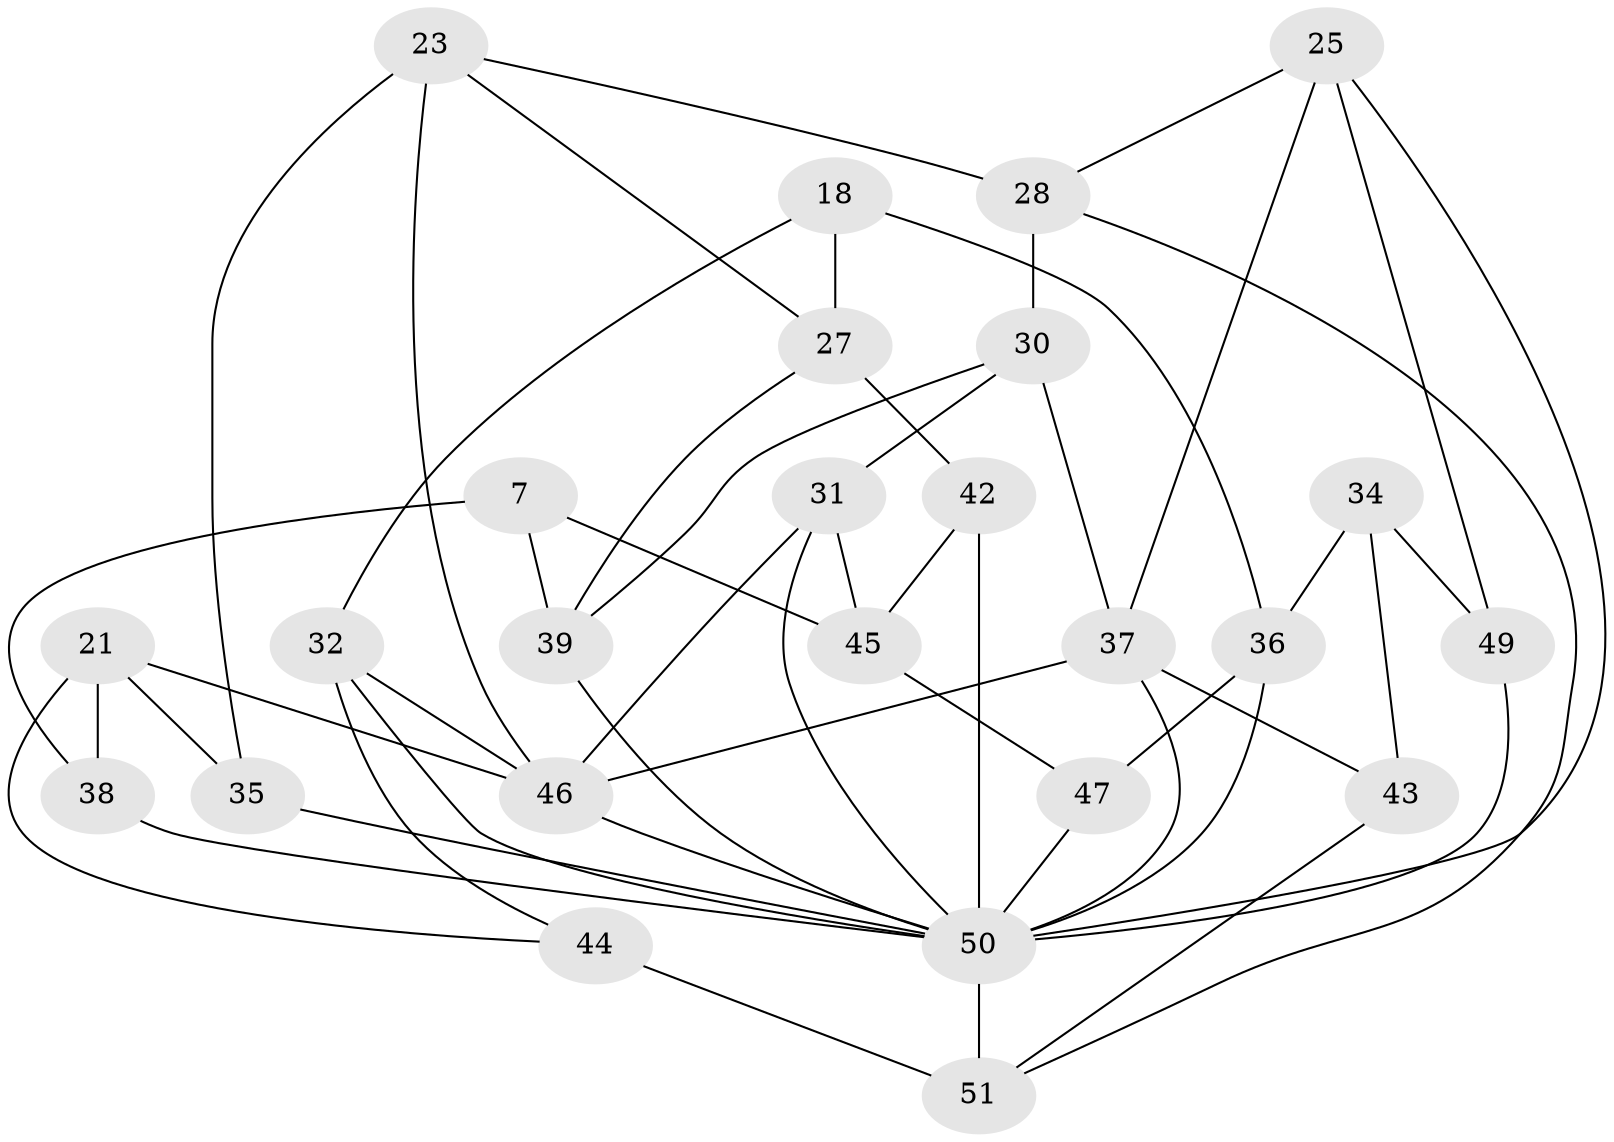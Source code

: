 // original degree distribution, {4: 1.0}
// Generated by graph-tools (version 1.1) at 2025/59/03/09/25 04:59:03]
// undirected, 25 vertices, 51 edges
graph export_dot {
graph [start="1"]
  node [color=gray90,style=filled];
  7;
  18;
  21 [super="+14"];
  23;
  25 [super="+5"];
  27;
  28;
  30;
  31;
  32 [super="+26"];
  34;
  35 [super="+6"];
  36 [super="+16+15"];
  37 [super="+24"];
  38 [super="+1"];
  39;
  42 [super="+29+33"];
  43;
  44;
  45 [super="+9"];
  46 [super="+22"];
  47;
  49;
  50 [super="+12+20+17+48"];
  51 [super="+11"];
  7 -- 39;
  7 -- 38 [weight=2];
  7 -- 45;
  18 -- 36 [weight=2];
  18 -- 27;
  18 -- 32;
  21 -- 44;
  21 -- 38 [weight=2];
  21 -- 35 [weight=2];
  21 -- 46;
  23 -- 27;
  23 -- 35;
  23 -- 46;
  23 -- 28;
  25 -- 49 [weight=2];
  25 -- 28;
  25 -- 37 [weight=2];
  25 -- 50;
  27 -- 39;
  27 -- 42;
  28 -- 30;
  28 -- 51;
  30 -- 39;
  30 -- 31;
  30 -- 37;
  31 -- 50;
  31 -- 46;
  31 -- 45;
  32 -- 46;
  32 -- 44;
  32 -- 50 [weight=3];
  34 -- 49;
  34 -- 36 [weight=2];
  34 -- 43;
  35 -- 50 [weight=3];
  36 -- 47 [weight=2];
  36 -- 50 [weight=2];
  37 -- 43 [weight=2];
  37 -- 50 [weight=2];
  37 -- 46;
  38 -- 50 [weight=2];
  39 -- 50;
  42 -- 50 [weight=6];
  42 -- 45 [weight=3];
  43 -- 51;
  44 -- 51 [weight=2];
  45 -- 47;
  46 -- 50;
  47 -- 50;
  49 -- 50;
  50 -- 51 [weight=2];
}
